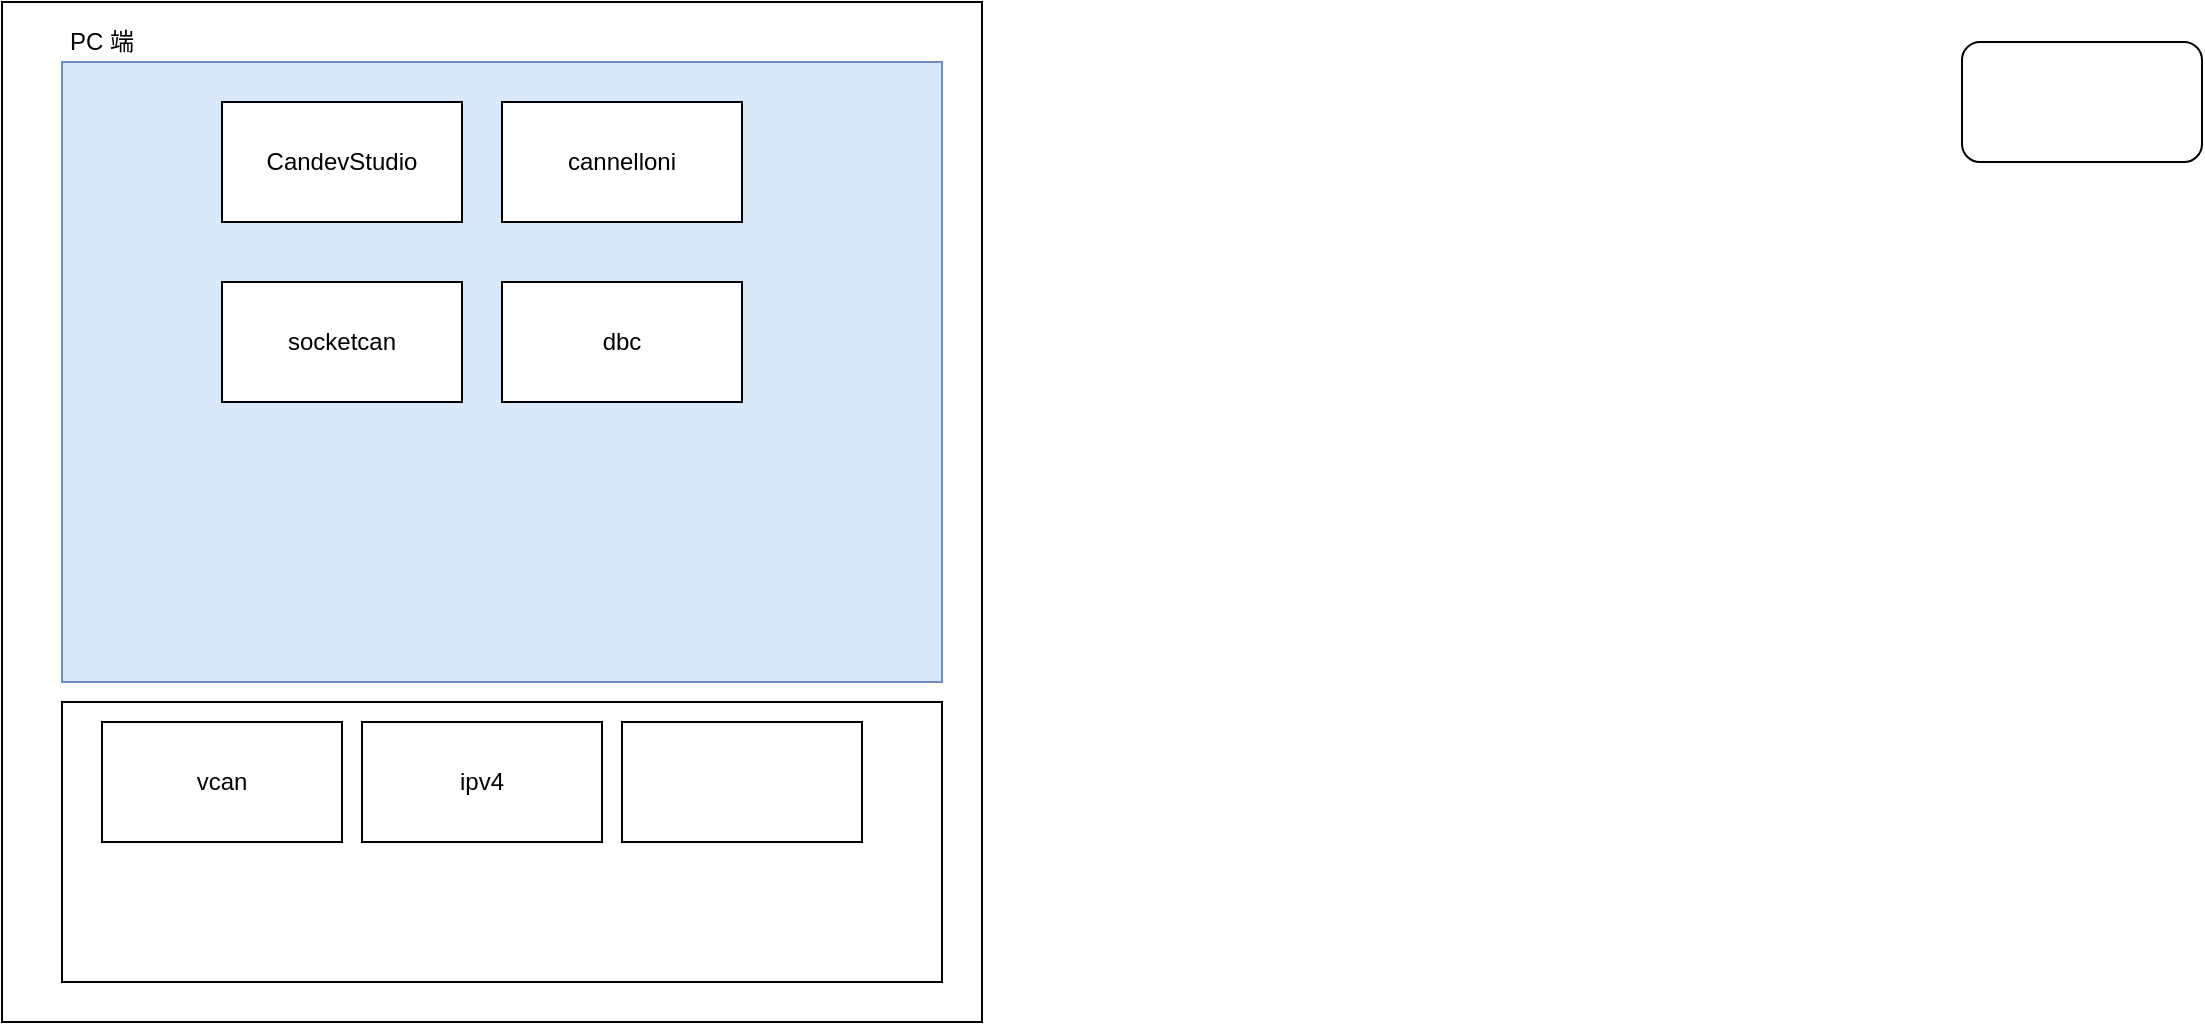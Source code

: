 <mxfile version="24.3.0" type="github">
  <diagram name="第 1 页" id="Ztep972ypw821IeH0L9t">
    <mxGraphModel dx="2191" dy="795" grid="1" gridSize="10" guides="1" tooltips="1" connect="1" arrows="1" fold="1" page="1" pageScale="1" pageWidth="827" pageHeight="1169" math="0" shadow="0">
      <root>
        <mxCell id="0" />
        <mxCell id="1" parent="0" />
        <mxCell id="TaLn2ZqXAEx_Oa6Oe3Aa-1" value="" style="rounded=1;whiteSpace=wrap;html=1;" parent="1" vertex="1">
          <mxGeometry x="810" y="130" width="120" height="60" as="geometry" />
        </mxCell>
        <mxCell id="dV-xygRhFocVuFjxnkQ6-1" value="" style="rounded=0;whiteSpace=wrap;html=1;" vertex="1" parent="1">
          <mxGeometry x="-170" y="110" width="490" height="510" as="geometry" />
        </mxCell>
        <mxCell id="dV-xygRhFocVuFjxnkQ6-5" value="" style="rounded=0;whiteSpace=wrap;html=1;fillColor=#dae8fc;strokeColor=#6c8ebf;" vertex="1" parent="1">
          <mxGeometry x="-140" y="140" width="440" height="310" as="geometry" />
        </mxCell>
        <mxCell id="dV-xygRhFocVuFjxnkQ6-3" value="CandevStudio" style="rounded=0;whiteSpace=wrap;html=1;" vertex="1" parent="1">
          <mxGeometry x="-60" y="160" width="120" height="60" as="geometry" />
        </mxCell>
        <mxCell id="dV-xygRhFocVuFjxnkQ6-4" value="socketcan" style="rounded=0;whiteSpace=wrap;html=1;" vertex="1" parent="1">
          <mxGeometry x="-60" y="250" width="120" height="60" as="geometry" />
        </mxCell>
        <mxCell id="dV-xygRhFocVuFjxnkQ6-2" value="PC 端" style="text;html=1;align=center;verticalAlign=middle;whiteSpace=wrap;rounded=0;" vertex="1" parent="1">
          <mxGeometry x="-170" y="110" width="100" height="40" as="geometry" />
        </mxCell>
        <mxCell id="dV-xygRhFocVuFjxnkQ6-6" value="" style="rounded=0;whiteSpace=wrap;html=1;" vertex="1" parent="1">
          <mxGeometry x="-140" y="460" width="440" height="140" as="geometry" />
        </mxCell>
        <mxCell id="dV-xygRhFocVuFjxnkQ6-7" value="vcan" style="rounded=0;whiteSpace=wrap;html=1;" vertex="1" parent="1">
          <mxGeometry x="-120" y="470" width="120" height="60" as="geometry" />
        </mxCell>
        <mxCell id="dV-xygRhFocVuFjxnkQ6-8" value="ipv4" style="rounded=0;whiteSpace=wrap;html=1;" vertex="1" parent="1">
          <mxGeometry x="10" y="470" width="120" height="60" as="geometry" />
        </mxCell>
        <mxCell id="dV-xygRhFocVuFjxnkQ6-9" value="" style="rounded=0;whiteSpace=wrap;html=1;" vertex="1" parent="1">
          <mxGeometry x="140" y="470" width="120" height="60" as="geometry" />
        </mxCell>
        <mxCell id="dV-xygRhFocVuFjxnkQ6-10" value="cannelloni" style="rounded=0;whiteSpace=wrap;html=1;" vertex="1" parent="1">
          <mxGeometry x="80" y="160" width="120" height="60" as="geometry" />
        </mxCell>
        <mxCell id="dV-xygRhFocVuFjxnkQ6-11" value="dbc" style="rounded=0;whiteSpace=wrap;html=1;" vertex="1" parent="1">
          <mxGeometry x="80" y="250" width="120" height="60" as="geometry" />
        </mxCell>
      </root>
    </mxGraphModel>
  </diagram>
</mxfile>

